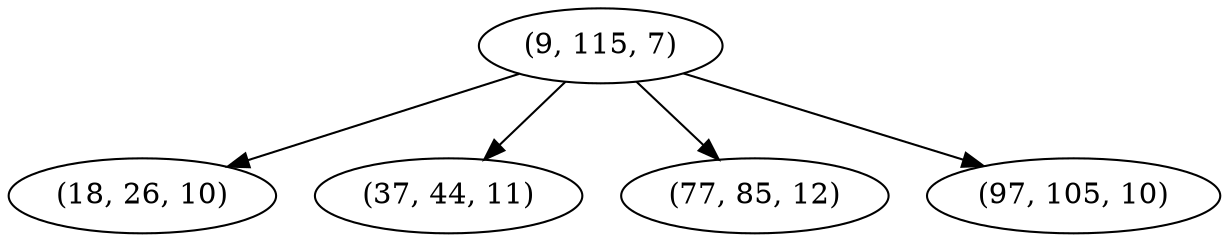 digraph tree {
    "(9, 115, 7)";
    "(18, 26, 10)";
    "(37, 44, 11)";
    "(77, 85, 12)";
    "(97, 105, 10)";
    "(9, 115, 7)" -> "(18, 26, 10)";
    "(9, 115, 7)" -> "(37, 44, 11)";
    "(9, 115, 7)" -> "(77, 85, 12)";
    "(9, 115, 7)" -> "(97, 105, 10)";
}
